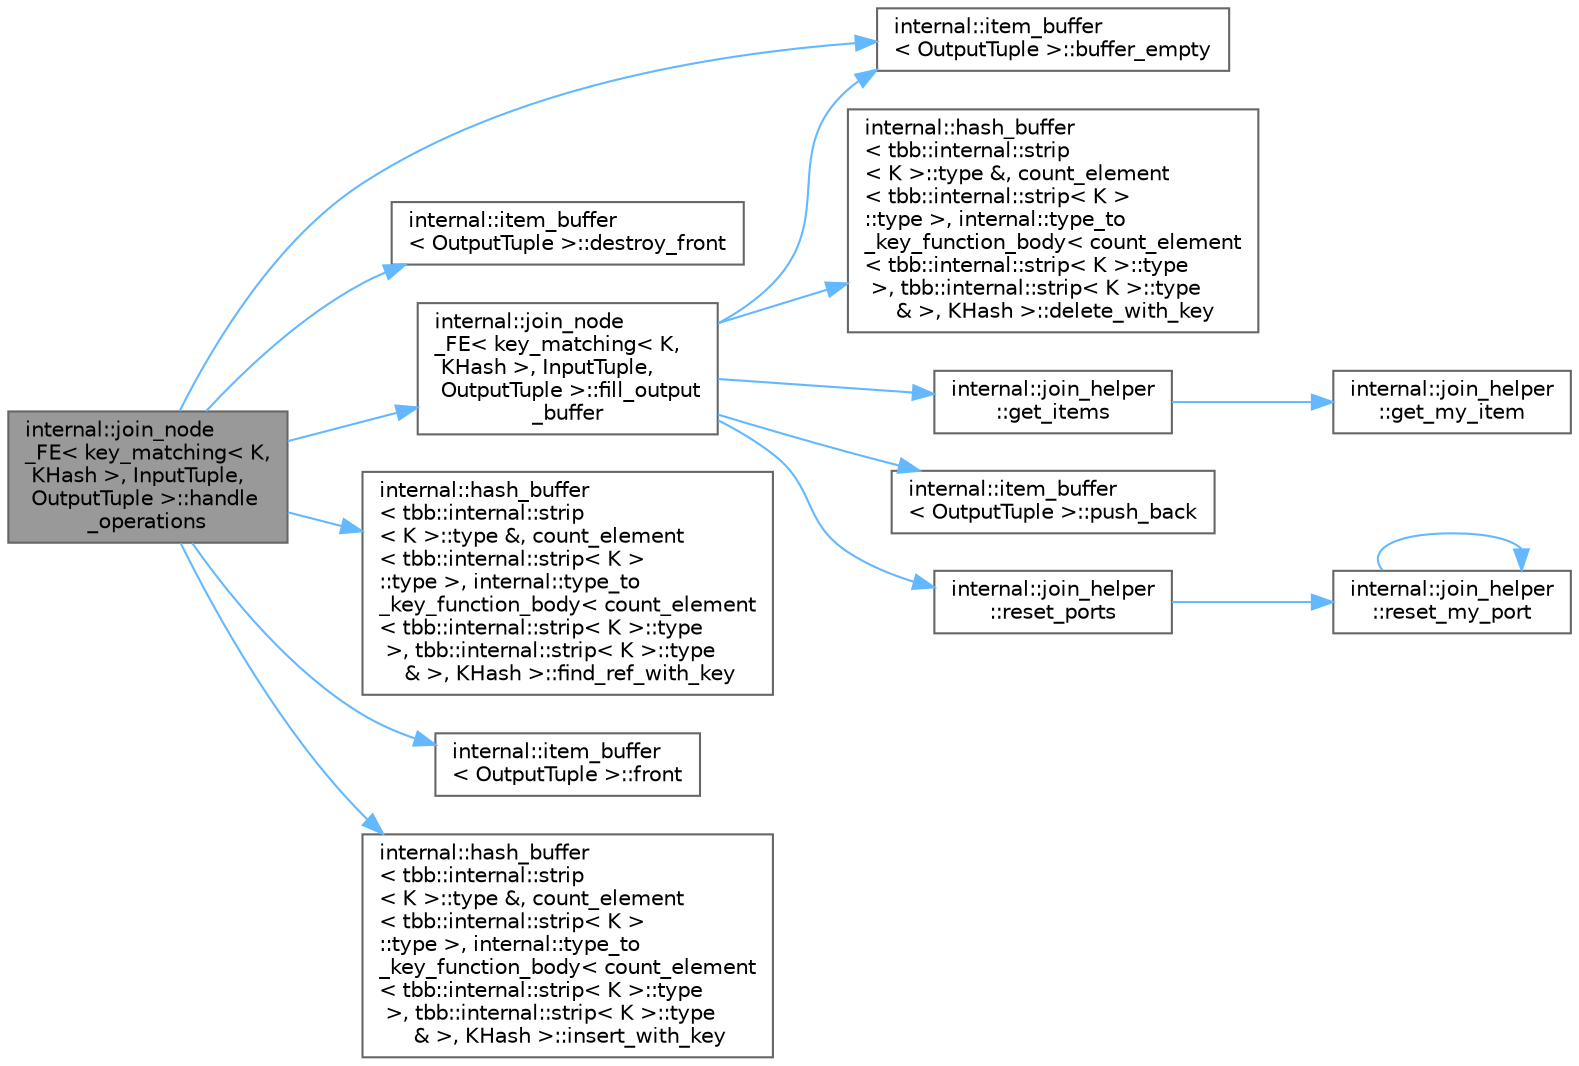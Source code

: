 digraph "internal::join_node_FE&lt; key_matching&lt; K, KHash &gt;, InputTuple, OutputTuple &gt;::handle_operations"
{
 // LATEX_PDF_SIZE
  bgcolor="transparent";
  edge [fontname=Helvetica,fontsize=10,labelfontname=Helvetica,labelfontsize=10];
  node [fontname=Helvetica,fontsize=10,shape=box,height=0.2,width=0.4];
  rankdir="LR";
  Node1 [id="Node000001",label="internal::join_node\l_FE\< key_matching\< K,\l KHash \>, InputTuple,\l OutputTuple \>::handle\l_operations",height=0.2,width=0.4,color="gray40", fillcolor="grey60", style="filled", fontcolor="black",tooltip=" "];
  Node1 -> Node2 [id="edge1_Node000001_Node000002",color="steelblue1",style="solid",tooltip=" "];
  Node2 [id="Node000002",label="internal::item_buffer\l\< OutputTuple \>::buffer_empty",height=0.2,width=0.4,color="grey40", fillcolor="white", style="filled",URL="$classinternal_1_1item__buffer.html#a527239ed0a009a98525916eb9e92efc8",tooltip=" "];
  Node1 -> Node3 [id="edge2_Node000001_Node000003",color="steelblue1",style="solid",tooltip=" "];
  Node3 [id="Node000003",label="internal::item_buffer\l\< OutputTuple \>::destroy_front",height=0.2,width=0.4,color="grey40", fillcolor="white", style="filled",URL="$classinternal_1_1item__buffer.html#aea1592a817f8e18e76e9ce0a101504ba",tooltip=" "];
  Node1 -> Node4 [id="edge3_Node000001_Node000004",color="steelblue1",style="solid",tooltip=" "];
  Node4 [id="Node000004",label="internal::join_node\l_FE\< key_matching\< K,\l KHash \>, InputTuple,\l OutputTuple \>::fill_output\l_buffer",height=0.2,width=0.4,color="grey40", fillcolor="white", style="filled",URL="$classinternal_1_1join__node___f_e_3_01key__matching_3_01_k_00_01_k_hash_01_4_00_01_input_tuple_00_01_output_tuple_01_4.html#a7d297cefe80080f699d3e81c7cd7ea5b",tooltip=" "];
  Node4 -> Node2 [id="edge4_Node000004_Node000002",color="steelblue1",style="solid",tooltip=" "];
  Node4 -> Node5 [id="edge5_Node000004_Node000005",color="steelblue1",style="solid",tooltip=" "];
  Node5 [id="Node000005",label="internal::hash_buffer\l\< tbb::internal::strip\l\< K \>::type &, count_element\l\< tbb::internal::strip\< K \>\l::type \>, internal::type_to\l_key_function_body\< count_element\l\< tbb::internal::strip\< K \>::type\l \>, tbb::internal::strip\< K \>::type\l & \>, KHash \>::delete_with_key",height=0.2,width=0.4,color="grey40", fillcolor="white", style="filled",URL="$classinternal_1_1hash__buffer.html#acc2d757272a68a3ecf0a6bb922b2db79",tooltip=" "];
  Node4 -> Node6 [id="edge6_Node000004_Node000006",color="steelblue1",style="solid",tooltip=" "];
  Node6 [id="Node000006",label="internal::join_helper\l::get_items",height=0.2,width=0.4,color="grey40", fillcolor="white", style="filled",URL="$structinternal_1_1join__helper.html#a4d5566dcfe63959194b4aa9cf5d0a9e3",tooltip=" "];
  Node6 -> Node7 [id="edge7_Node000006_Node000007",color="steelblue1",style="solid",tooltip=" "];
  Node7 [id="Node000007",label="internal::join_helper\l::get_my_item",height=0.2,width=0.4,color="grey40", fillcolor="white", style="filled",URL="$structinternal_1_1join__helper.html#a349a985ec6361c67f58cd6aaa62068af",tooltip=" "];
  Node4 -> Node8 [id="edge8_Node000004_Node000008",color="steelblue1",style="solid",tooltip=" "];
  Node8 [id="Node000008",label="internal::item_buffer\l\< OutputTuple \>::push_back",height=0.2,width=0.4,color="grey40", fillcolor="white", style="filled",URL="$classinternal_1_1item__buffer.html#af38a26cfd513b9cc2a4f4440227b0f83",tooltip=" "];
  Node4 -> Node9 [id="edge9_Node000004_Node000009",color="steelblue1",style="solid",tooltip=" "];
  Node9 [id="Node000009",label="internal::join_helper\l::reset_ports",height=0.2,width=0.4,color="grey40", fillcolor="white", style="filled",URL="$structinternal_1_1join__helper.html#aac3f4d59f317b31600fec60024ab4e1a",tooltip=" "];
  Node9 -> Node10 [id="edge10_Node000009_Node000010",color="steelblue1",style="solid",tooltip=" "];
  Node10 [id="Node000010",label="internal::join_helper\l::reset_my_port",height=0.2,width=0.4,color="grey40", fillcolor="white", style="filled",URL="$structinternal_1_1join__helper.html#a0da024ac3c84d1f234bbe6d5062749ee",tooltip=" "];
  Node10 -> Node10 [id="edge11_Node000010_Node000010",color="steelblue1",style="solid",tooltip=" "];
  Node1 -> Node11 [id="edge12_Node000001_Node000011",color="steelblue1",style="solid",tooltip=" "];
  Node11 [id="Node000011",label="internal::hash_buffer\l\< tbb::internal::strip\l\< K \>::type &, count_element\l\< tbb::internal::strip\< K \>\l::type \>, internal::type_to\l_key_function_body\< count_element\l\< tbb::internal::strip\< K \>::type\l \>, tbb::internal::strip\< K \>::type\l & \>, KHash \>::find_ref_with_key",height=0.2,width=0.4,color="grey40", fillcolor="white", style="filled",URL="$classinternal_1_1hash__buffer.html#ab12c2dbd814f2d13fd7df4f2b36e8358",tooltip=" "];
  Node1 -> Node12 [id="edge13_Node000001_Node000012",color="steelblue1",style="solid",tooltip=" "];
  Node12 [id="Node000012",label="internal::item_buffer\l\< OutputTuple \>::front",height=0.2,width=0.4,color="grey40", fillcolor="white", style="filled",URL="$classinternal_1_1item__buffer.html#a757c1568ee462e9a57390faf2ffb67e5",tooltip=" "];
  Node1 -> Node13 [id="edge14_Node000001_Node000013",color="steelblue1",style="solid",tooltip=" "];
  Node13 [id="Node000013",label="internal::hash_buffer\l\< tbb::internal::strip\l\< K \>::type &, count_element\l\< tbb::internal::strip\< K \>\l::type \>, internal::type_to\l_key_function_body\< count_element\l\< tbb::internal::strip\< K \>::type\l \>, tbb::internal::strip\< K \>::type\l & \>, KHash \>::insert_with_key",height=0.2,width=0.4,color="grey40", fillcolor="white", style="filled",URL="$classinternal_1_1hash__buffer.html#a630ec893c01f2752dadb22a534d7fc42",tooltip=" "];
}
